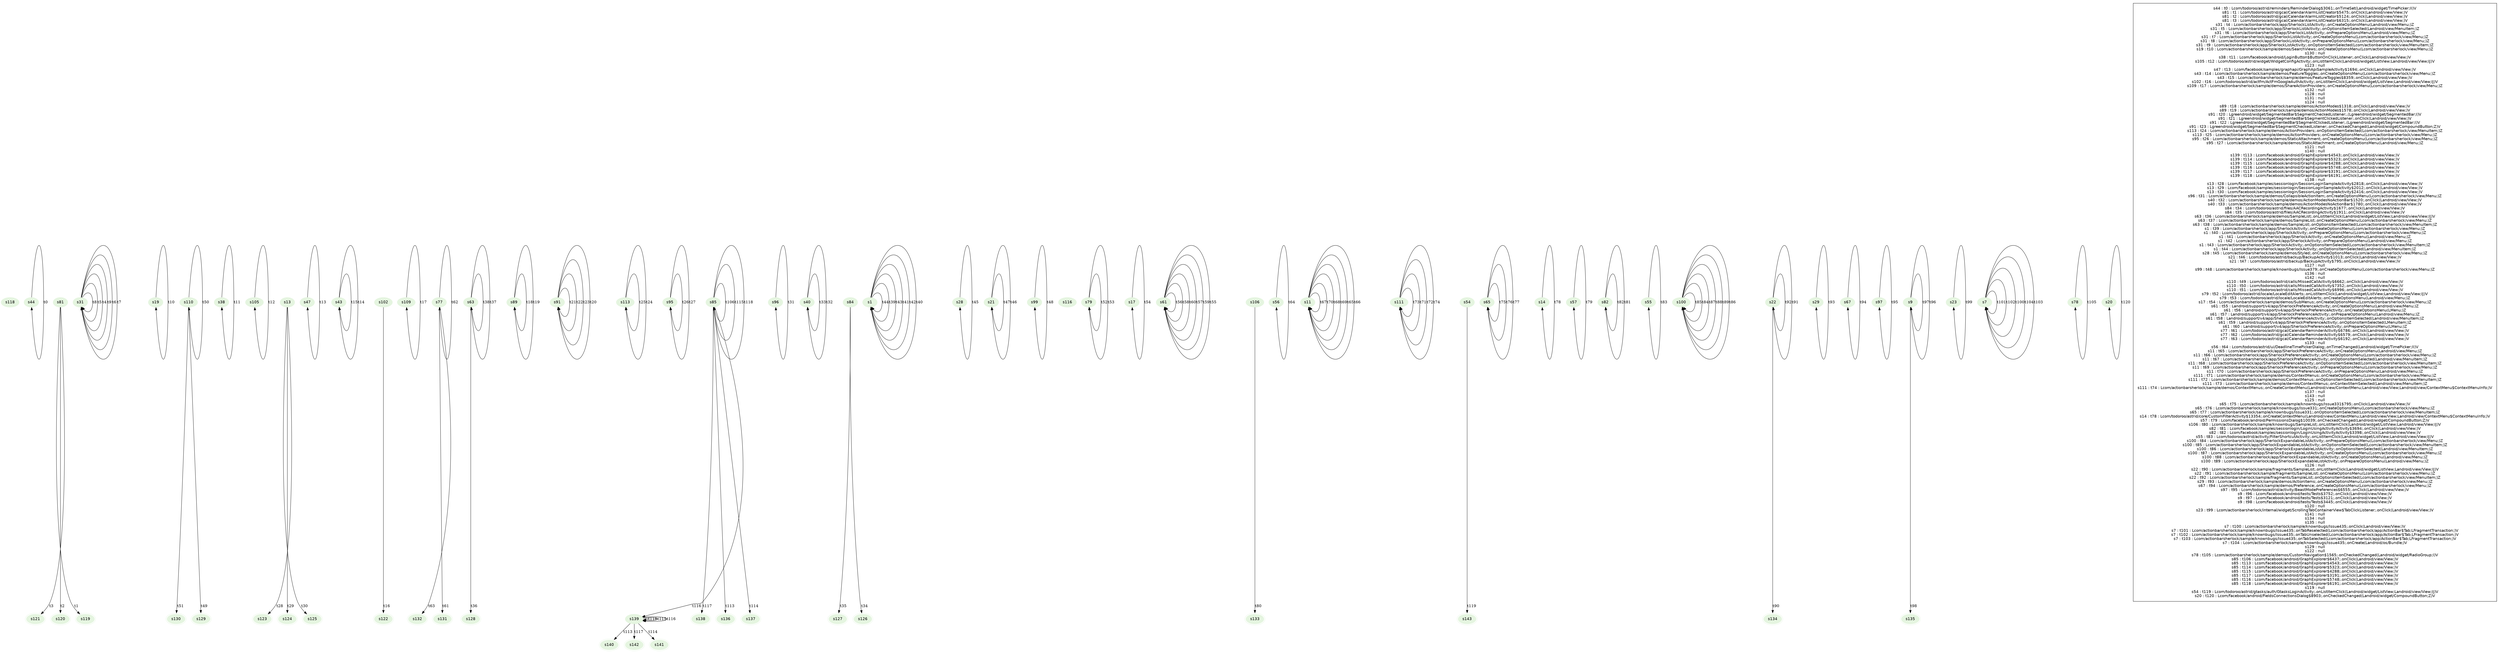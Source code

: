 digraph {
fontname="Helvetica";
node[style=filled, fontname="Helvetica", colorscheme=greens3, color=1];
s118;
s44;
s81;
s31;
s19;
s130[peripheries=2];
s38;
s105;
s123[peripheries=2];
s47;
s43;
s102;
s109;
s132[peripheries=2];
s128[peripheries=2];
s131[peripheries=2];
s124[peripheries=2];
s89;
s91;
s113;
s95;
s121[peripheries=2];
s140[peripheries=2];
s139;
s138[peripheries=2];
s13;
s96;
s40;
s84;
s63;
s1;
s28;
s21;
s127[peripheries=2];
s99;
s136[peripheries=2];
s142[peripheries=2];
s116;
s110;
s79;
s17;
s61;
s77;
s133[peripheries=2];
s56;
s11;
s111;
s137[peripheries=2];
s143[peripheries=2];
s125[peripheries=2];
s65;
s14;
s57;
s106;
s82;
s55;
s100;
s126[peripheries=2];
s22;
s29;
s67;
s97;
s9;
s120[peripheries=2];
s23;
s141[peripheries=2];
s134[peripheries=2];
s135[peripheries=2];
s7;
s129[peripheries=2];
s122[peripheries=2];
s78;
s85;
s119[peripheries=2];
s54;
s20;
s85 -> s139[label="t116"];
s7 -> s7[label="t101"];
s95 -> s95[label="t26"];
s57 -> s57[label="t79"];
s65 -> s65[label="t75"];
s89 -> s89[label="t18"];
s61 -> s61[label="t56"];
s61 -> s61[label="t58"];
s28 -> s28[label="t45"];
s85 -> s138[label="t117"];
s22 -> s134[label="t90"];
s7 -> s7[label="t102"];
s85 -> s136[label="t113"];
s31 -> s31[label="t8"];
s63 -> s128[label="t36"];
s113 -> s113[label="t25"];
s23 -> s23[label="t99"];
s100 -> s100[label="t85"];
s100 -> s100[label="t84"];
s81 -> s120[label="t2"];
s85 -> s85[label="t106"];
s139 -> s142[label="t117"];
s1 -> s1[label="t44"];
s22 -> s22[label="t92"];
s79 -> s79[label="t52"];
s65 -> s65[label="t76"];
s91 -> s91[label="t21"];
s61 -> s61[label="t60"];
s7 -> s7[label="t100"];
s55 -> s55[label="t83"];
s61 -> s61[label="t57"];
s43 -> s43[label="t15"];
s105 -> s105[label="t12"];
s63 -> s63[label="t38"];
s102 -> s122[label="t16"];
s111 -> s111[label="t73"];
s99 -> s99[label="t48"];
s110 -> s130[label="t51"];
s79 -> s79[label="t53"];
s11 -> s11[label="t67"];
s9 -> s9[label="t97"];
s82 -> s82[label="t82"];
s84 -> s126[label="t34"];
s91 -> s91[label="t22"];
s9 -> s135[label="t98"];
s7 -> s7[label="t104"];
s31 -> s31[label="t5"];
s47 -> s47[label="t13"];
s110 -> s110[label="t50"];
s1 -> s1[label="t39"];
s77 -> s131[label="t61"];
s77 -> s132[label="t63"];
s96 -> s96[label="t31"];
s91 -> s91[label="t23"];
s14 -> s14[label="t78"];
s63 -> s63[label="t37"];
s91 -> s91[label="t20"];
s100 -> s100[label="t87"];
s85 -> s137[label="t114"];
s1 -> s1[label="t43"];
s17 -> s17[label="t54"];
s110 -> s129[label="t49"];
s109 -> s109[label="t17"];
s61 -> s61[label="t59"];
s13 -> s125[label="t30"];
s139 -> s139[label="t118"];
s11 -> s11[label="t70"];
s44 -> s44[label="t0"];
s139 -> s141[label="t114"];
s78 -> s78[label="t105"];
s111 -> s111[label="t71"];
s139 -> s139[label="t115"];
s40 -> s40[label="t33"];
s61 -> s61[label="t55"];
s13 -> s123[label="t28"];
s111 -> s111[label="t72"];
s13 -> s124[label="t29"];
s100 -> s100[label="t88"];
s22 -> s22[label="t91"];
s100 -> s100[label="t89"];
s19 -> s19[label="t10"];
s31 -> s31[label="t4"];
s43 -> s43[label="t14"];
s106 -> s133[label="t80"];
s89 -> s89[label="t19"];
s20 -> s20[label="t120"];
s85 -> s85[label="t115"];
s31 -> s31[label="t9"];
s81 -> s121[label="t3"];
s21 -> s21[label="t47"];
s85 -> s85[label="t118"];
s54 -> s143[label="t119"];
s38 -> s38[label="t11"];
s111 -> s111[label="t74"];
s29 -> s29[label="t93"];
s31 -> s31[label="t6"];
s11 -> s11[label="t68"];
s100 -> s100[label="t86"];
s40 -> s40[label="t32"];
s11 -> s11[label="t69"];
s113 -> s113[label="t24"];
s1 -> s1[label="t41"];
s1 -> s1[label="t42"];
s77 -> s77[label="t62"];
s139 -> s139[label="t116"];
s95 -> s95[label="t27"];
s81 -> s119[label="t1"];
s31 -> s31[label="t7"];
s9 -> s9[label="t96"];
s67 -> s67[label="t94"];
s1 -> s1[label="t40"];
s84 -> s127[label="t35"];
s65 -> s65[label="t77"];
s97 -> s97[label="t95"];
s11 -> s11[label="t65"];
s82 -> s82[label="t81"];
s56 -> s56[label="t64"];
s7 -> s7[label="t103"];
s11 -> s11[label="t66"];
s21 -> s21[label="t46"];
s139 -> s140[label="t113"];
subgraph cluster_key {
ds[shape=plaintext, style=solid,label="s44 : t0 : Lcom/todoroo/astrid/reminders/ReminderDialog$3061;.onTimeSet(Landroid/widget/TimePicker;II)V\ns81 : t1 : Lcom/todoroo/astrid/gcal/CalendarAlarmListCreator$5475;.onClick(Landroid/view/View;)V\ns81 : t2 : Lcom/todoroo/astrid/gcal/CalendarAlarmListCreator$5124;.onClick(Landroid/view/View;)V\ns81 : t3 : Lcom/todoroo/astrid/gcal/CalendarAlarmListCreator$6315;.onClick(Landroid/view/View;)V\ns31 : t4 : Lcom/actionbarsherlock/app/SherlockListActivity;.onCreateOptionsMenu(Landroid/view/Menu;)Z\ns31 : t5 : Lcom/actionbarsherlock/app/SherlockListActivity;.onOptionsItemSelected(Landroid/view/MenuItem;)Z\ns31 : t6 : Lcom/actionbarsherlock/app/SherlockListActivity;.onPrepareOptionsMenu(Landroid/view/Menu;)Z\ns31 : t7 : Lcom/actionbarsherlock/app/SherlockListActivity;.onCreateOptionsMenu(Lcom/actionbarsherlock/view/Menu;)Z\ns31 : t8 : Lcom/actionbarsherlock/app/SherlockListActivity;.onPrepareOptionsMenu(Lcom/actionbarsherlock/view/Menu;)Z\ns31 : t9 : Lcom/actionbarsherlock/app/SherlockListActivity;.onOptionsItemSelected(Lcom/actionbarsherlock/view/MenuItem;)Z\ns19 : t10 : Lcom/actionbarsherlock/sample/demos/SearchViews;.onCreateOptionsMenu(Lcom/actionbarsherlock/view/Menu;)Z\ns130 : null\ns38 : t11 : Lcom/facebook/android/LoginButton$ButtonOnClickListener;.onClick(Landroid/view/View;)V\ns105 : t12 : Lcom/todoroo/astrid/widget/WidgetConfigActivity;.onListItemClick(Landroid/widget/ListView;Landroid/view/View;IJ)V\ns123 : null\ns47 : t13 : Lcom/facebook/samples/graphapi/GraphApiSampleActivity$1694;.onClick(Landroid/view/View;)V\ns43 : t14 : Lcom/actionbarsherlock/sample/demos/FeatureToggles;.onCreateOptionsMenu(Lcom/actionbarsherlock/view/Menu;)Z\ns43 : t15 : Lcom/actionbarsherlock/sample/demos/FeatureToggles$8359;.onClick(Landroid/view/View;)V\ns102 : t16 : Lcom/todoroo/astrid/actfm/ActFmGoogleAuthActivity;.onListItemClick(Landroid/widget/ListView;Landroid/view/View;IJ)V\ns109 : t17 : Lcom/actionbarsherlock/sample/demos/ShareActionProviders;.onCreateOptionsMenu(Lcom/actionbarsherlock/view/Menu;)Z\ns132 : null\ns128 : null\ns131 : null\ns124 : null\ns89 : t18 : Lcom/actionbarsherlock/sample/demos/ActionModes$1318;.onClick(Landroid/view/View;)V\ns89 : t19 : Lcom/actionbarsherlock/sample/demos/ActionModes$1578;.onClick(Landroid/view/View;)V\ns91 : t20 : Lgreendroid/widget/SegmentedBar$SegmentCheckedListener;.(Lgreendroid/widget/SegmentedBar;I)V\ns91 : t21 : Lgreendroid/widget/SegmentedBar$SegmentClickedListener;.onClick(Landroid/view/View;)V\ns91 : t22 : Lgreendroid/widget/SegmentedBar$SegmentClickedListener;.(Lgreendroid/widget/SegmentedBar;I)V\ns91 : t23 : Lgreendroid/widget/SegmentedBar$SegmentCheckedListener;.onCheckedChanged(Landroid/widget/CompoundButton;Z)V\ns113 : t24 : Lcom/actionbarsherlock/sample/demos/ActionProviders;.onOptionsItemSelected(Lcom/actionbarsherlock/view/MenuItem;)Z\ns113 : t25 : Lcom/actionbarsherlock/sample/demos/ActionProviders;.onCreateOptionsMenu(Lcom/actionbarsherlock/view/Menu;)Z\ns95 : t26 : Lcom/actionbarsherlock/sample/demos/StaticAttachment;.onCreateOptionsMenu(Lcom/actionbarsherlock/view/Menu;)Z\ns95 : t27 : Lcom/actionbarsherlock/sample/demos/StaticAttachment;.onCreateOptionsMenu(Landroid/view/Menu;)Z\ns121 : null\ns140 : null\ns139 : t113 : Lcom/facebook/android/GraphExplorer$4543;.onClick(Landroid/view/View;)V\ns139 : t114 : Lcom/facebook/android/GraphExplorer$5323;.onClick(Landroid/view/View;)V\ns139 : t115 : Lcom/facebook/android/GraphExplorer$4288;.onClick(Landroid/view/View;)V\ns139 : t116 : Lcom/facebook/android/GraphExplorer$5748;.onClick(Landroid/view/View;)V\ns139 : t117 : Lcom/facebook/android/GraphExplorer$3191;.onClick(Landroid/view/View;)V\ns139 : t118 : Lcom/facebook/android/GraphExplorer$6191;.onClick(Landroid/view/View;)V\ns138 : null\ns13 : t28 : Lcom/facebook/samples/sessionlogin/SessionLoginSampleActivity$2818;.onClick(Landroid/view/View;)V\ns13 : t29 : Lcom/facebook/samples/sessionlogin/SessionLoginSampleActivity$2012;.onClick(Landroid/view/View;)V\ns13 : t30 : Lcom/facebook/samples/sessionlogin/SessionLoginSampleActivity$2416;.onClick(Landroid/view/View;)V\ns96 : t31 : Lcom/actionbarsherlock/sample/demos/CollapsibleActionItem;.onCreateOptionsMenu(Lcom/actionbarsherlock/view/Menu;)Z\ns40 : t32 : Lcom/actionbarsherlock/sample/demos/ActionModesNoActionBar$1520;.onClick(Landroid/view/View;)V\ns40 : t33 : Lcom/actionbarsherlock/sample/demos/ActionModesNoActionBar$1780;.onClick(Landroid/view/View;)V\ns84 : t34 : Lcom/todoroo/astrid/files/AACRecordingActivity$1677;.onClick(Landroid/view/View;)V\ns84 : t35 : Lcom/todoroo/astrid/files/AACRecordingActivity$1911;.onClick(Landroid/view/View;)V\ns63 : t36 : Lcom/actionbarsherlock/sample/demos/SampleList;.onListItemClick(Landroid/widget/ListView;Landroid/view/View;IJ)V\ns63 : t37 : Lcom/actionbarsherlock/sample/demos/SampleList;.onCreateOptionsMenu(Lcom/actionbarsherlock/view/Menu;)Z\ns63 : t38 : Lcom/actionbarsherlock/sample/demos/SampleList;.onOptionsItemSelected(Lcom/actionbarsherlock/view/MenuItem;)Z\ns1 : t39 : Lcom/actionbarsherlock/app/SherlockActivity;.onCreateOptionsMenu(Lcom/actionbarsherlock/view/Menu;)Z\ns1 : t40 : Lcom/actionbarsherlock/app/SherlockActivity;.onPrepareOptionsMenu(Lcom/actionbarsherlock/view/Menu;)Z\ns1 : t41 : Lcom/actionbarsherlock/app/SherlockActivity;.onCreateOptionsMenu(Landroid/view/Menu;)Z\ns1 : t42 : Lcom/actionbarsherlock/app/SherlockActivity;.onPrepareOptionsMenu(Landroid/view/Menu;)Z\ns1 : t43 : Lcom/actionbarsherlock/app/SherlockActivity;.onOptionsItemSelected(Lcom/actionbarsherlock/view/MenuItem;)Z\ns1 : t44 : Lcom/actionbarsherlock/app/SherlockActivity;.onOptionsItemSelected(Landroid/view/MenuItem;)Z\ns28 : t45 : Lcom/actionbarsherlock/sample/demos/Styled;.onCreateOptionsMenu(Lcom/actionbarsherlock/view/Menu;)Z\ns21 : t46 : Lcom/todoroo/astrid/backup/BackupActivity$1013;.onClick(Landroid/view/View;)V\ns21 : t47 : Lcom/todoroo/astrid/backup/BackupActivity$795;.onClick(Landroid/view/View;)V\ns127 : null\ns99 : t48 : Lcom/actionbarsherlock/sample/knownbugs/Issue379;.onCreateOptionsMenu(Lcom/actionbarsherlock/view/Menu;)Z\ns136 : null\ns142 : null\ns110 : t49 : Lcom/todoroo/astrid/calls/MissedCallActivity$6662;.onClick(Landroid/view/View;)V\ns110 : t50 : Lcom/todoroo/astrid/calls/MissedCallActivity$7352;.onClick(Landroid/view/View;)V\ns110 : t51 : Lcom/todoroo/astrid/calls/MissedCallActivity$6996;.onClick(Landroid/view/View;)V\ns79 : t52 : Lcom/todoroo/astrid/locale/LocaleEditAlerts;.onListItemClick(Landroid/widget/ListView;Landroid/view/View;IJ)V\ns79 : t53 : Lcom/todoroo/astrid/locale/LocaleEditAlerts;.onCreateOptionsMenu(Landroid/view/Menu;)Z\ns17 : t54 : Lcom/actionbarsherlock/sample/demos/SubMenus;.onCreateOptionsMenu(Lcom/actionbarsherlock/view/Menu;)Z\ns61 : t55 : Landroid/support/v4/app/SherlockPreferenceActivity;.onCreateOptionsMenu(Landroid/view/Menu;)Z\ns61 : t56 : Landroid/support/v4/app/SherlockPreferenceActivity;.onCreateOptionsMenu(LMenu;)Z\ns61 : t57 : Landroid/support/v4/app/SherlockPreferenceActivity;.onPrepareOptionsMenu(Landroid/view/Menu;)Z\ns61 : t58 : Landroid/support/v4/app/SherlockPreferenceActivity;.onOptionsItemSelected(Landroid/view/MenuItem;)Z\ns61 : t59 : Landroid/support/v4/app/SherlockPreferenceActivity;.onOptionsItemSelected(LMenuItem;)Z\ns61 : t60 : Landroid/support/v4/app/SherlockPreferenceActivity;.onPrepareOptionsMenu(LMenu;)Z\ns77 : t61 : Lcom/todoroo/astrid/gcal/CalendarReminderActivity$6786;.onClick(Landroid/view/View;)V\ns77 : t62 : Lcom/todoroo/astrid/gcal/CalendarReminderActivity$6579;.onClick(Landroid/view/View;)V\ns77 : t63 : Lcom/todoroo/astrid/gcal/CalendarReminderActivity$6192;.onClick(Landroid/view/View;)V\ns133 : null\ns56 : t64 : Lcom/todoroo/astrid/ui/DeadlineTimePickerDialog;.onTimeChanged(Landroid/widget/TimePicker;II)V\ns11 : t65 : Lcom/actionbarsherlock/app/SherlockPreferenceActivity;.onCreateOptionsMenu(Landroid/view/Menu;)Z\ns11 : t66 : Lcom/actionbarsherlock/app/SherlockPreferenceActivity;.onCreateOptionsMenu(Lcom/actionbarsherlock/view/Menu;)Z\ns11 : t67 : Lcom/actionbarsherlock/app/SherlockPreferenceActivity;.onOptionsItemSelected(Landroid/view/MenuItem;)Z\ns11 : t68 : Lcom/actionbarsherlock/app/SherlockPreferenceActivity;.onOptionsItemSelected(Lcom/actionbarsherlock/view/MenuItem;)Z\ns11 : t69 : Lcom/actionbarsherlock/app/SherlockPreferenceActivity;.onPrepareOptionsMenu(Lcom/actionbarsherlock/view/Menu;)Z\ns11 : t70 : Lcom/actionbarsherlock/app/SherlockPreferenceActivity;.onPrepareOptionsMenu(Landroid/view/Menu;)Z\ns111 : t71 : Lcom/actionbarsherlock/sample/demos/ContextMenus;.onCreateOptionsMenu(Lcom/actionbarsherlock/view/Menu;)Z\ns111 : t72 : Lcom/actionbarsherlock/sample/demos/ContextMenus;.onOptionsItemSelected(Lcom/actionbarsherlock/view/MenuItem;)Z\ns111 : t73 : Lcom/actionbarsherlock/sample/demos/ContextMenus;.onContextItemSelected(Landroid/view/MenuItem;)Z\ns111 : t74 : Lcom/actionbarsherlock/sample/demos/ContextMenus;.onCreateContextMenu(Landroid/view/ContextMenu;Landroid/view/View;Landroid/view/ContextMenu$ContextMenuInfo;)V\ns137 : null\ns143 : null\ns125 : null\ns65 : t75 : Lcom/actionbarsherlock/sample/knownbugs/Issue331$795;.onClick(Landroid/view/View;)V\ns65 : t76 : Lcom/actionbarsherlock/sample/knownbugs/Issue331;.onCreateOptionsMenu(Lcom/actionbarsherlock/view/Menu;)Z\ns65 : t77 : Lcom/actionbarsherlock/sample/knownbugs/Issue331;.onOptionsItemSelected(Lcom/actionbarsherlock/view/MenuItem;)Z\ns14 : t78 : Lcom/todoroo/astrid/core/CustomFilterActivity$13354;.onCreateContextMenu(Landroid/view/ContextMenu;Landroid/view/View;Landroid/view/ContextMenu$ContextMenuInfo;)V\ns57 : t79 : Lcom/facebook/android/PermissionsDialog$10039;.onCheckedChanged(Landroid/widget/CompoundButton;Z)V\ns106 : t80 : Lcom/actionbarsherlock/sample/knownbugs/SampleList;.onListItemClick(Landroid/widget/ListView;Landroid/view/View;IJ)V\ns82 : t81 : Lcom/facebook/samples/sessionlogin/LoginUsingActivityActivity$3694;.onClick(Landroid/view/View;)V\ns82 : t82 : Lcom/facebook/samples/sessionlogin/LoginUsingActivityActivity$3398;.onClick(Landroid/view/View;)V\ns55 : t83 : Lcom/todoroo/astrid/activity/FilterShortcutActivity;.onListItemClick(Landroid/widget/ListView;Landroid/view/View;IJ)V\ns100 : t84 : Lcom/actionbarsherlock/app/SherlockExpandableListActivity;.onPrepareOptionsMenu(Lcom/actionbarsherlock/view/Menu;)Z\ns100 : t85 : Lcom/actionbarsherlock/app/SherlockExpandableListActivity;.onOptionsItemSelected(Lcom/actionbarsherlock/view/MenuItem;)Z\ns100 : t86 : Lcom/actionbarsherlock/app/SherlockExpandableListActivity;.onOptionsItemSelected(Landroid/view/MenuItem;)Z\ns100 : t87 : Lcom/actionbarsherlock/app/SherlockExpandableListActivity;.onCreateOptionsMenu(Lcom/actionbarsherlock/view/Menu;)Z\ns100 : t88 : Lcom/actionbarsherlock/app/SherlockExpandableListActivity;.onCreateOptionsMenu(Landroid/view/Menu;)Z\ns100 : t89 : Lcom/actionbarsherlock/app/SherlockExpandableListActivity;.onPrepareOptionsMenu(Landroid/view/Menu;)Z\ns126 : null\ns22 : t90 : Lcom/actionbarsherlock/sample/fragments/SampleList;.onListItemClick(Landroid/widget/ListView;Landroid/view/View;IJ)V\ns22 : t91 : Lcom/actionbarsherlock/sample/fragments/SampleList;.onCreateOptionsMenu(Lcom/actionbarsherlock/view/Menu;)Z\ns22 : t92 : Lcom/actionbarsherlock/sample/fragments/SampleList;.onOptionsItemSelected(Lcom/actionbarsherlock/view/MenuItem;)Z\ns29 : t93 : Lcom/actionbarsherlock/sample/demos/ActionItems;.onCreateOptionsMenu(Lcom/actionbarsherlock/view/Menu;)Z\ns67 : t94 : Lcom/actionbarsherlock/sample/demos/Preference;.onCreateOptionsMenu(Lcom/actionbarsherlock/view/Menu;)Z\ns97 : t95 : Lcom/todoroo/astrid/activity/BeastModePreferences$6555;.onClick(Landroid/view/View;)V\ns9 : t96 : Lcom/facebook/android/tests/Tests$3752;.onClick(Landroid/view/View;)V\ns9 : t97 : Lcom/facebook/android/tests/Tests$3121;.onClick(Landroid/view/View;)V\ns9 : t98 : Lcom/facebook/android/tests/Tests$3445;.onClick(Landroid/view/View;)V\ns120 : null\ns23 : t99 : Lcom/actionbarsherlock/internal/widget/ScrollingTabContainerView$TabClickListener;.onClick(Landroid/view/View;)V\ns141 : null\ns134 : null\ns135 : null\ns7 : t100 : Lcom/actionbarsherlock/sample/knownbugs/Issue435;.onClick(Landroid/view/View;)V\ns7 : t101 : Lcom/actionbarsherlock/sample/knownbugs/Issue435;.onTabReselected(Lcom/actionbarsherlock/app/ActionBar$Tab;LFragmentTransaction;)V\ns7 : t102 : Lcom/actionbarsherlock/sample/knownbugs/Issue435;.onTabUnselected(Lcom/actionbarsherlock/app/ActionBar$Tab;LFragmentTransaction;)V\ns7 : t103 : Lcom/actionbarsherlock/sample/knownbugs/Issue435;.onTabSelected(Lcom/actionbarsherlock/app/ActionBar$Tab;LFragmentTransaction;)V\ns7 : t104 : Lcom/actionbarsherlock/sample/knownbugs/Issue435;.onCreate(Landroid/os/Bundle;)V\ns129 : null\ns122 : null\ns78 : t105 : Lcom/actionbarsherlock/sample/demos/CustomNavigation$1565;.onCheckedChanged(Landroid/widget/RadioGroup;I)V\ns85 : t106 : Lcom/facebook/android/GraphExplorer$6437;.onClick(Landroid/view/View;)V\ns85 : t113 : Lcom/facebook/android/GraphExplorer$4543;.onClick(Landroid/view/View;)V\ns85 : t114 : Lcom/facebook/android/GraphExplorer$5323;.onClick(Landroid/view/View;)V\ns85 : t115 : Lcom/facebook/android/GraphExplorer$4288;.onClick(Landroid/view/View;)V\ns85 : t117 : Lcom/facebook/android/GraphExplorer$3191;.onClick(Landroid/view/View;)V\ns85 : t116 : Lcom/facebook/android/GraphExplorer$5748;.onClick(Landroid/view/View;)V\ns85 : t118 : Lcom/facebook/android/GraphExplorer$6191;.onClick(Landroid/view/View;)V\ns119 : null\ns54 : t119 : Lcom/todoroo/astrid/gtasks/auth/GtasksLoginActivity;.onListItemClick(Landroid/widget/ListView;Landroid/view/View;IJ)V\ns20 : t120 : Lcom/facebook/android/FieldsConnectionsDialog$8903;.onCheckedChanged(Landroid/widget/CompoundButton;Z)V\n"];}
}